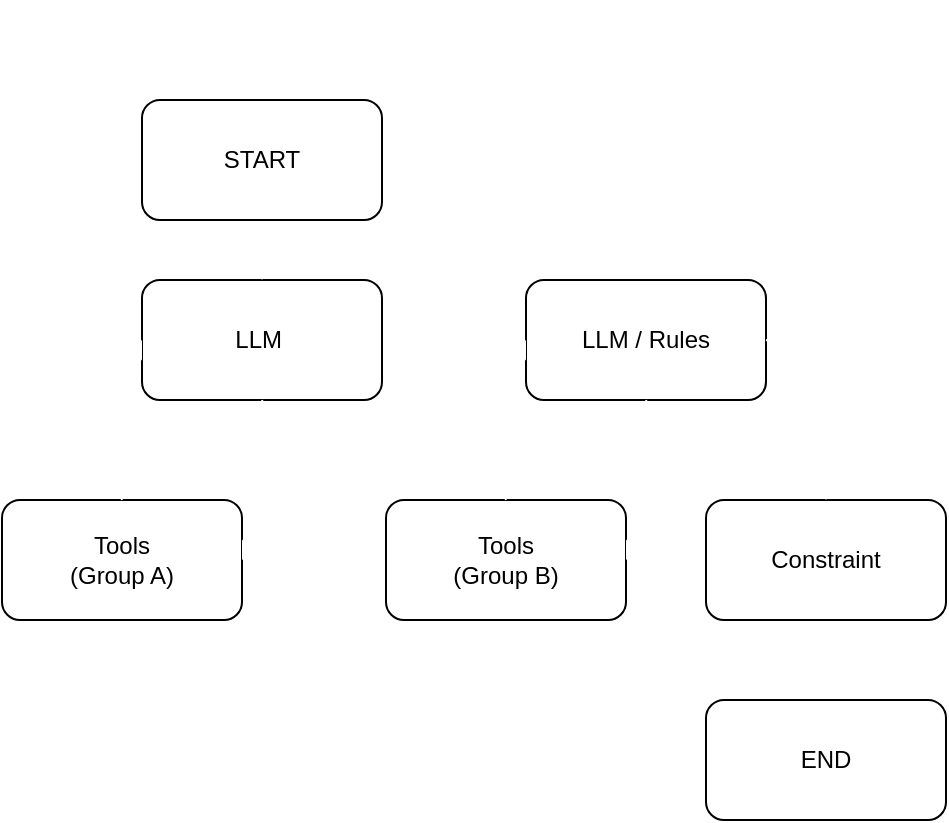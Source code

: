 <mxfile>
    <diagram id="wwcnJzd5SBs77V6qX7Cr" name="Page-1">
        <mxGraphModel dx="1318" dy="718" grid="1" gridSize="10" guides="1" tooltips="1" connect="1" arrows="1" fold="1" page="1" pageScale="1" pageWidth="827" pageHeight="1169" math="0" shadow="0">
            <root>
                <mxCell id="0"/>
                <mxCell id="1" parent="0"/>
                <mxCell id="34" style="edgeStyle=none;html=1;exitX=1;exitY=0.5;exitDx=0;exitDy=0;strokeColor=#FFFFFF;" parent="1" source="20" edge="1">
                    <mxGeometry relative="1" as="geometry">
                        <mxPoint x="362" y="160" as="targetPoint"/>
                        <Array as="points">
                            <mxPoint x="247" y="160"/>
                            <mxPoint x="287" y="140"/>
                            <mxPoint x="327" y="140"/>
                        </Array>
                    </mxGeometry>
                </mxCell>
                <mxCell id="20" value="LLM&amp;nbsp;" style="rounded=1;whiteSpace=wrap;html=1;" parent="1" vertex="1">
                    <mxGeometry x="110" y="160" width="120" height="60" as="geometry"/>
                </mxCell>
                <mxCell id="22" value="Tools &lt;br&gt;(Group A)" style="rounded=1;whiteSpace=wrap;html=1;" parent="1" vertex="1">
                    <mxGeometry x="40" y="270" width="120" height="60" as="geometry"/>
                </mxCell>
                <mxCell id="23" value="" style="endArrow=classic;html=1;entryX=0;entryY=0.5;entryDx=0;entryDy=0;strokeColor=#FFFFFF;" parent="1" target="20" edge="1">
                    <mxGeometry width="50" height="50" relative="1" as="geometry">
                        <mxPoint x="100" y="270" as="sourcePoint"/>
                        <mxPoint x="150" y="220" as="targetPoint"/>
                        <Array as="points">
                            <mxPoint x="90" y="230"/>
                        </Array>
                    </mxGeometry>
                </mxCell>
                <mxCell id="24" value="" style="endArrow=classic;html=1;entryX=0;entryY=0.5;entryDx=0;entryDy=0;dashPattern=1 3;strokeColor=#FFFFFF;" parent="1" edge="1">
                    <mxGeometry width="50" height="50" relative="1" as="geometry">
                        <mxPoint x="170" y="220" as="sourcePoint"/>
                        <mxPoint x="160" y="300" as="targetPoint"/>
                        <Array as="points">
                            <mxPoint x="180" y="260"/>
                        </Array>
                    </mxGeometry>
                </mxCell>
                <mxCell id="26" value="LLM / Rules" style="rounded=1;whiteSpace=wrap;html=1;" parent="1" vertex="1">
                    <mxGeometry x="302" y="160" width="120" height="60" as="geometry"/>
                </mxCell>
                <mxCell id="33" style="edgeStyle=none;html=1;exitX=0.5;exitY=1;exitDx=0;exitDy=0;entryX=0.5;entryY=0;entryDx=0;entryDy=0;strokeColor=#FFFFFF;" parent="1" source="27" target="32" edge="1">
                    <mxGeometry relative="1" as="geometry"/>
                </mxCell>
                <mxCell id="27" value="Constraint" style="rounded=1;whiteSpace=wrap;html=1;" parent="1" vertex="1">
                    <mxGeometry x="392" y="270" width="120" height="60" as="geometry"/>
                </mxCell>
                <mxCell id="28" value="Tools &lt;br&gt;(Group B)" style="rounded=1;whiteSpace=wrap;html=1;" parent="1" vertex="1">
                    <mxGeometry x="232" y="270" width="120" height="60" as="geometry"/>
                </mxCell>
                <mxCell id="29" value="" style="endArrow=classic;html=1;entryX=0;entryY=0.5;entryDx=0;entryDy=0;strokeColor=#FFFFFF;" parent="1" target="26" edge="1">
                    <mxGeometry width="50" height="50" relative="1" as="geometry">
                        <mxPoint x="292" y="270" as="sourcePoint"/>
                        <mxPoint x="342" y="220" as="targetPoint"/>
                        <Array as="points">
                            <mxPoint x="282" y="230"/>
                        </Array>
                    </mxGeometry>
                </mxCell>
                <mxCell id="30" value="" style="endArrow=classic;html=1;entryX=0;entryY=0.5;entryDx=0;entryDy=0;dashPattern=1 3;strokeColor=#FFFFFF;" parent="1" edge="1">
                    <mxGeometry width="50" height="50" relative="1" as="geometry">
                        <mxPoint x="362" y="220" as="sourcePoint"/>
                        <mxPoint x="352" y="300" as="targetPoint"/>
                        <Array as="points">
                            <mxPoint x="372" y="260"/>
                        </Array>
                    </mxGeometry>
                </mxCell>
                <mxCell id="31" value="" style="endArrow=classic;html=1;entryX=0.5;entryY=0;entryDx=0;entryDy=0;dashPattern=1 3;exitX=1;exitY=0.5;exitDx=0;exitDy=0;strokeColor=#FFFFFF;" parent="1" source="26" target="27" edge="1">
                    <mxGeometry width="50" height="50" relative="1" as="geometry">
                        <mxPoint x="422" y="180" as="sourcePoint"/>
                        <mxPoint x="412" y="260" as="targetPoint"/>
                        <Array as="points">
                            <mxPoint x="452" y="200"/>
                        </Array>
                    </mxGeometry>
                </mxCell>
                <mxCell id="32" value="END" style="rounded=1;whiteSpace=wrap;html=1;" parent="1" vertex="1">
                    <mxGeometry x="392" y="370" width="120" height="60" as="geometry"/>
                </mxCell>
                <mxCell id="39" style="edgeStyle=none;html=1;exitX=0.5;exitY=1;exitDx=0;exitDy=0;entryX=0.5;entryY=0;entryDx=0;entryDy=0;strokeColor=#FFFFFF;" parent="1" source="37" target="20" edge="1">
                    <mxGeometry relative="1" as="geometry"/>
                </mxCell>
                <mxCell id="37" value="START" style="rounded=1;whiteSpace=wrap;html=1;" parent="1" vertex="1">
                    <mxGeometry x="110" y="70" width="120" height="60" as="geometry"/>
                </mxCell>
                <mxCell id="42" value="&lt;font color=&quot;#ffffff&quot; style=&quot;font-size: 18px;&quot;&gt;(b) Controllable Agent&lt;/font&gt;" style="text;html=1;align=center;verticalAlign=middle;whiteSpace=wrap;rounded=0;" parent="1" vertex="1">
                    <mxGeometry x="157" y="20" width="270" height="30" as="geometry"/>
                </mxCell>
            </root>
        </mxGraphModel>
    </diagram>
</mxfile>
